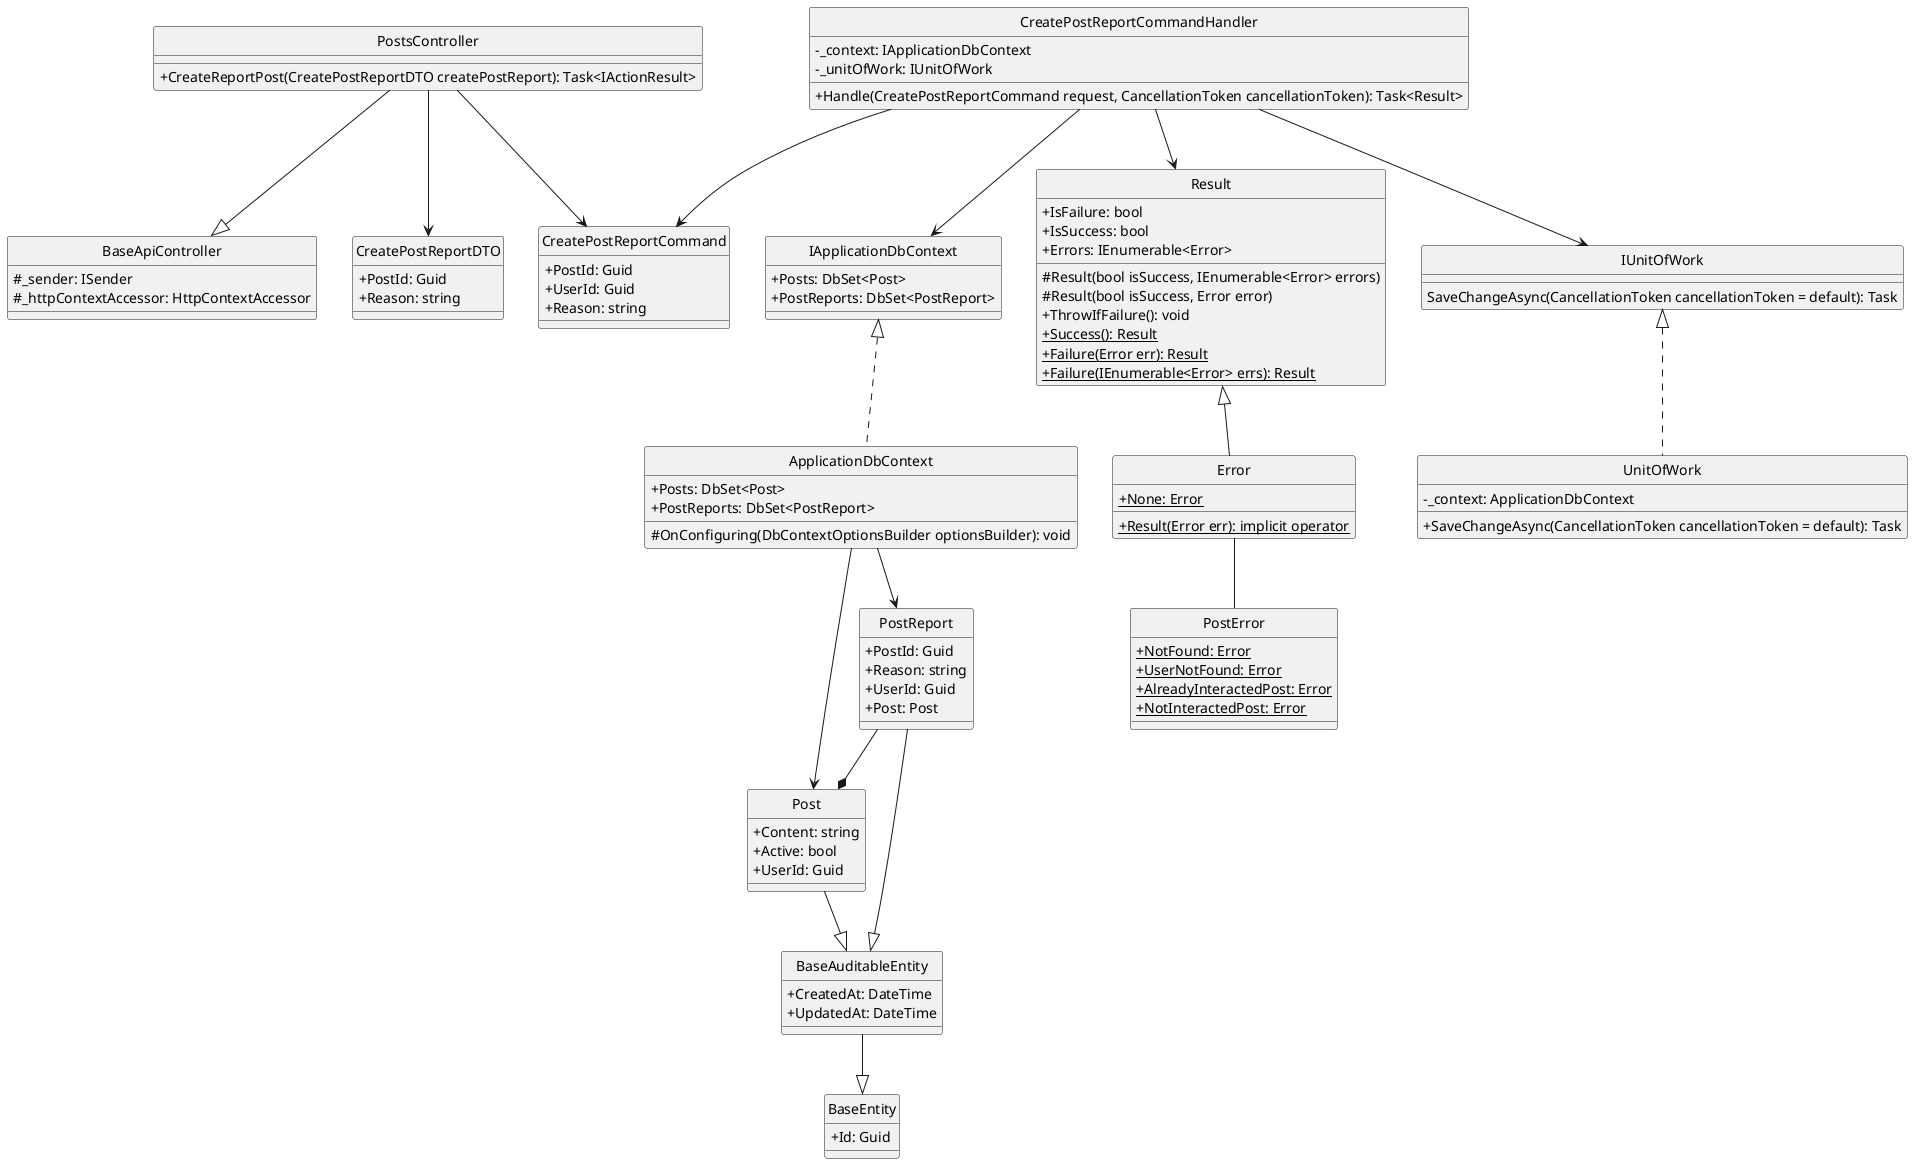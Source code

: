 @startuml 
hide circle
skinparam classAttributeIconSize 0

class BaseApiController {
    #_sender: ISender
    #_httpContextAccessor: HttpContextAccessor
}

class PostsController {
    +CreateReportPost(CreatePostReportDTO createPostReport): Task<IActionResult>
}

class CreatePostReportCommand {
    +PostId: Guid
    +UserId: Guid
    +Reason: string
}

class CreatePostReportCommandHandler {
    -_context: IApplicationDbContext 
    -_unitOfWork: IUnitOfWork
    +Handle(CreatePostReportCommand request, CancellationToken cancellationToken): Task<Result> 
}

class IApplicationDbContext {
    +Posts: DbSet<Post> 
    +PostReports: DbSet<PostReport>
}

class ApplicationDbContext {
    +Posts: DbSet<Post>
    +PostReports: DbSet<PostReport>
    #OnConfiguring(DbContextOptionsBuilder optionsBuilder): void
}

class Result {
    +IsFailure: bool
    +IsSuccess: bool
    +Errors: IEnumerable<Error>
    #Result(bool isSuccess, IEnumerable<Error> errors)
    #Result(bool isSuccess, Error error)
    +ThrowIfFailure(): void
    +{static} Success(): Result
    +{static} Failure(Error err): Result
    +{static} Failure(IEnumerable<Error> errs): Result
}

class Error {
    +{static} None: Error
    +{static} Result(Error err): implicit operator
}

class IUnitOfWork {
    SaveChangeAsync(CancellationToken cancellationToken = default): Task
}

class UnitOfWork {
    -_context: ApplicationDbContext
    +SaveChangeAsync(CancellationToken cancellationToken = default): Task
}

class PostError {
    +{static} NotFound: Error
    +{static} UserNotFound: Error
    +{static} AlreadyInteractedPost: Error
    +{static} NotInteractedPost: Error
}

class CreatePostReportDTO {
    +PostId: Guid
    +Reason: string
}

class BaseEntity {
    +Id: Guid 
}

class BaseAuditableEntity{
    +CreatedAt: DateTime
    +UpdatedAt: DateTime
}

class Post {
    +Content: string
    +Active: bool
    +UserId: Guid
}

class PostReport {
    +PostId: Guid
    +Reason: string
    +UserId: Guid
    +Post: Post
} 

'==== Create PostInteract ====
'API Layer
PostsController --|> BaseApiController
PostsController --> CreatePostReportCommand
PostsController --> CreatePostReportDTO
'Application Layer
CreatePostReportCommandHandler --> CreatePostReportCommand
CreatePostReportCommandHandler --> Result
CreatePostReportCommandHandler --> IUnitOfWork
CreatePostReportCommandHandler --> IApplicationDbContext
'Domain Layer
Result <|-- Error
Error -- PostError
PostReport --|> BaseAuditableEntity
Post --|> BaseAuditableEntity
BaseAuditableEntity --|> BaseEntity
PostReport --* Post
'Infrastructure Layer
IUnitOfWork <|.. UnitOfWork
IApplicationDbContext <|.. ApplicationDbContext
ApplicationDbContext --> PostReport
ApplicationDbContext --> Post
@enduml